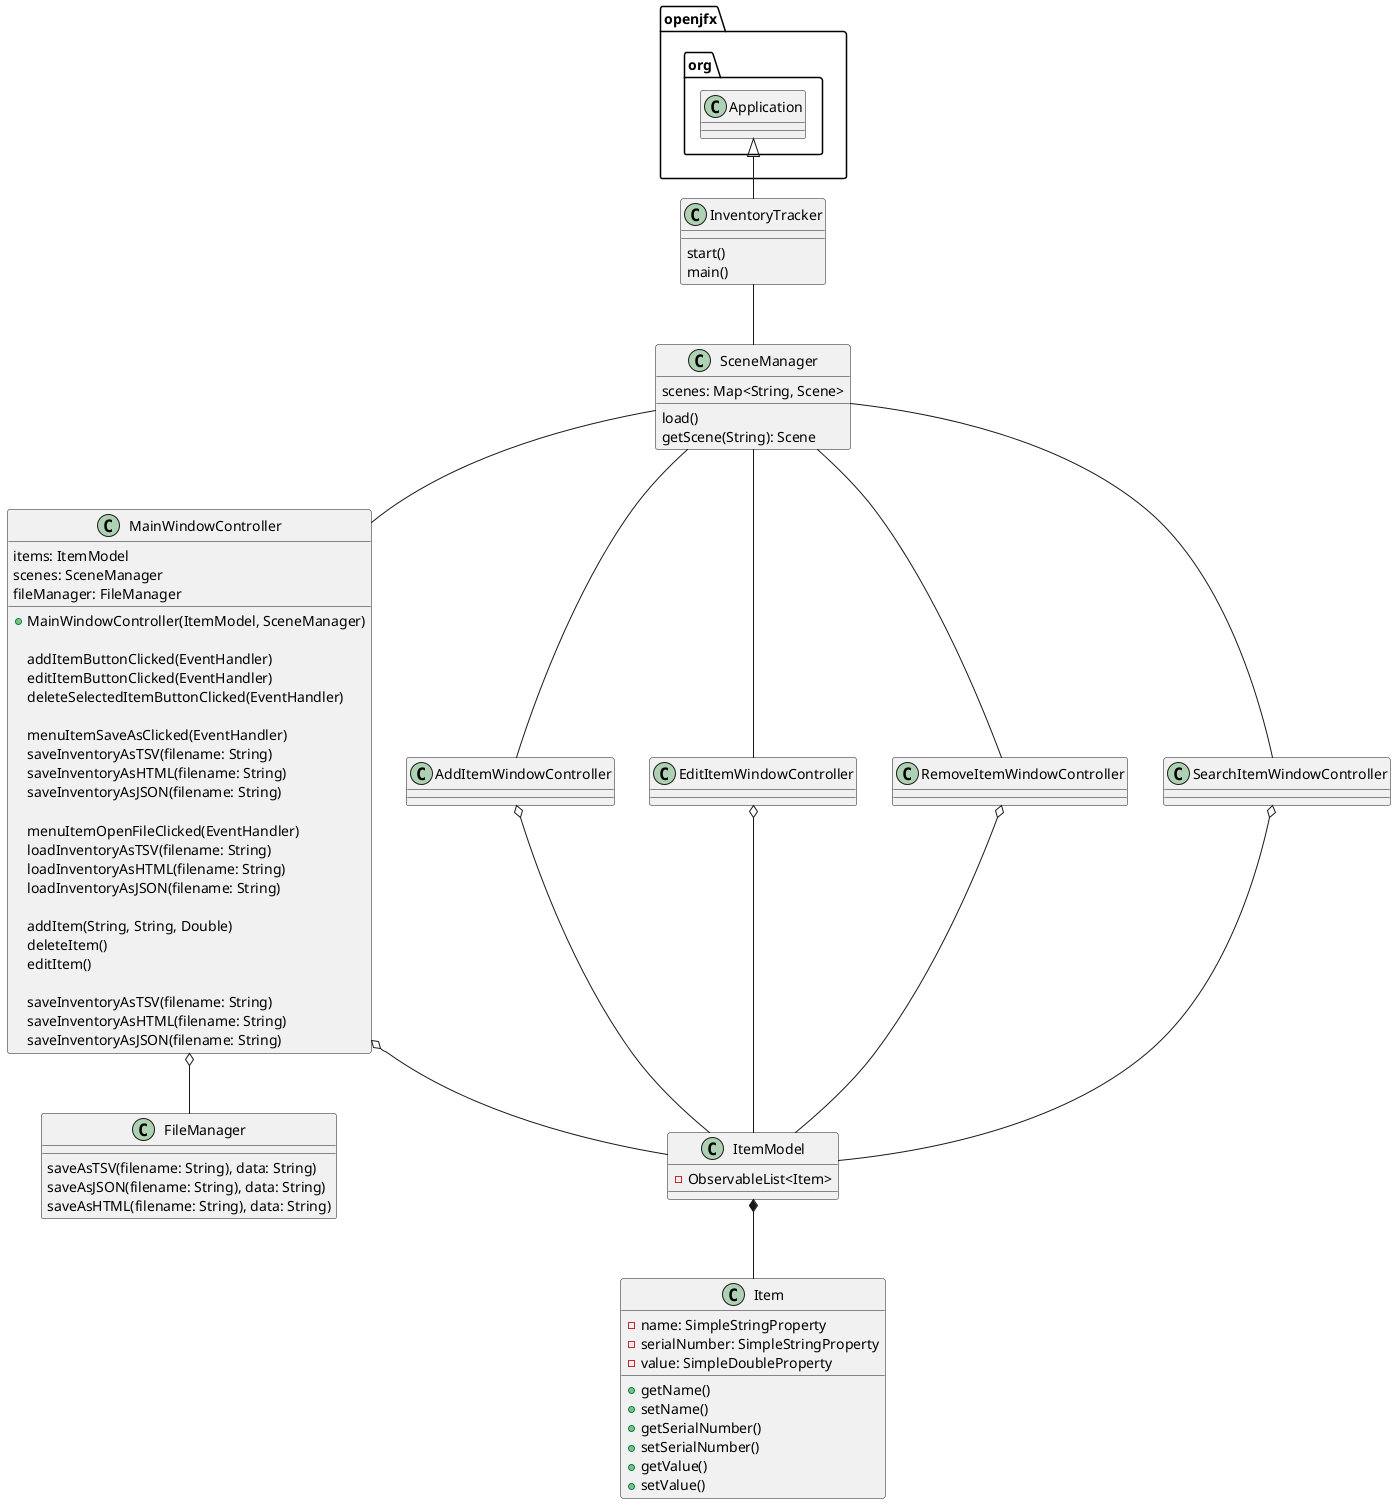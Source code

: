@startuml

class InventoryTracker {
    start()
    main()
}

class SceneManager {
    scenes: Map<String, Scene>

    load()
    getScene(String): Scene
}

class MainWindowController {
    items: ItemModel
    scenes: SceneManager
    fileManager: FileManager

    + MainWindowController(ItemModel, SceneManager)

    addItemButtonClicked(EventHandler)
    editItemButtonClicked(EventHandler)
    deleteSelectedItemButtonClicked(EventHandler)

    menuItemSaveAsClicked(EventHandler)
    saveInventoryAsTSV(filename: String)
    saveInventoryAsHTML(filename: String)
    saveInventoryAsJSON(filename: String)

    menuItemOpenFileClicked(EventHandler)
    loadInventoryAsTSV(filename: String)
    loadInventoryAsHTML(filename: String)
    loadInventoryAsJSON(filename: String)

    addItem(String, String, Double)
    deleteItem()
    editItem()

    saveInventoryAsTSV(filename: String)
    saveInventoryAsHTML(filename: String)
    saveInventoryAsJSON(filename: String)
}

class FileManager {
    saveAsTSV(filename: String), data: String)
    saveAsJSON(filename: String), data: String)
    saveAsHTML(filename: String), data: String)
}

class AddItemWindowController {
}

class EditItemWindowController {
}

class RemoveItemWindowController {
}

class SearchItemWindowController {
}

class ItemModel {
    - ObservableList<Item>

    /' ObservableList is not serializable
       Copying everything over a normal list
       Use Gson on that normal list '/
}

class Item {
    - name: SimpleStringProperty
    - serialNumber: SimpleStringProperty
    - value: SimpleDoubleProperty

    + getName()
    + setName()
    + getSerialNumber()
    + setSerialNumber()
    + getValue()
    + setValue()
}

openjfx.org.Application <|-- InventoryTracker
InventoryTracker -- SceneManager
SceneManager -- MainWindowController
SceneManager -- AddItemWindowController
SceneManager -- EditItemWindowController
SceneManager -- RemoveItemWindowController
SceneManager -- SearchItemWindowController
MainWindowController o-- ItemModel
AddItemWindowController o-- ItemModel
EditItemWindowController o-- ItemModel
RemoveItemWindowController o-- ItemModel
SearchItemWindowController o-- ItemModel
ItemModel *-- Item
MainWindowController o-- FileManager

@enduml